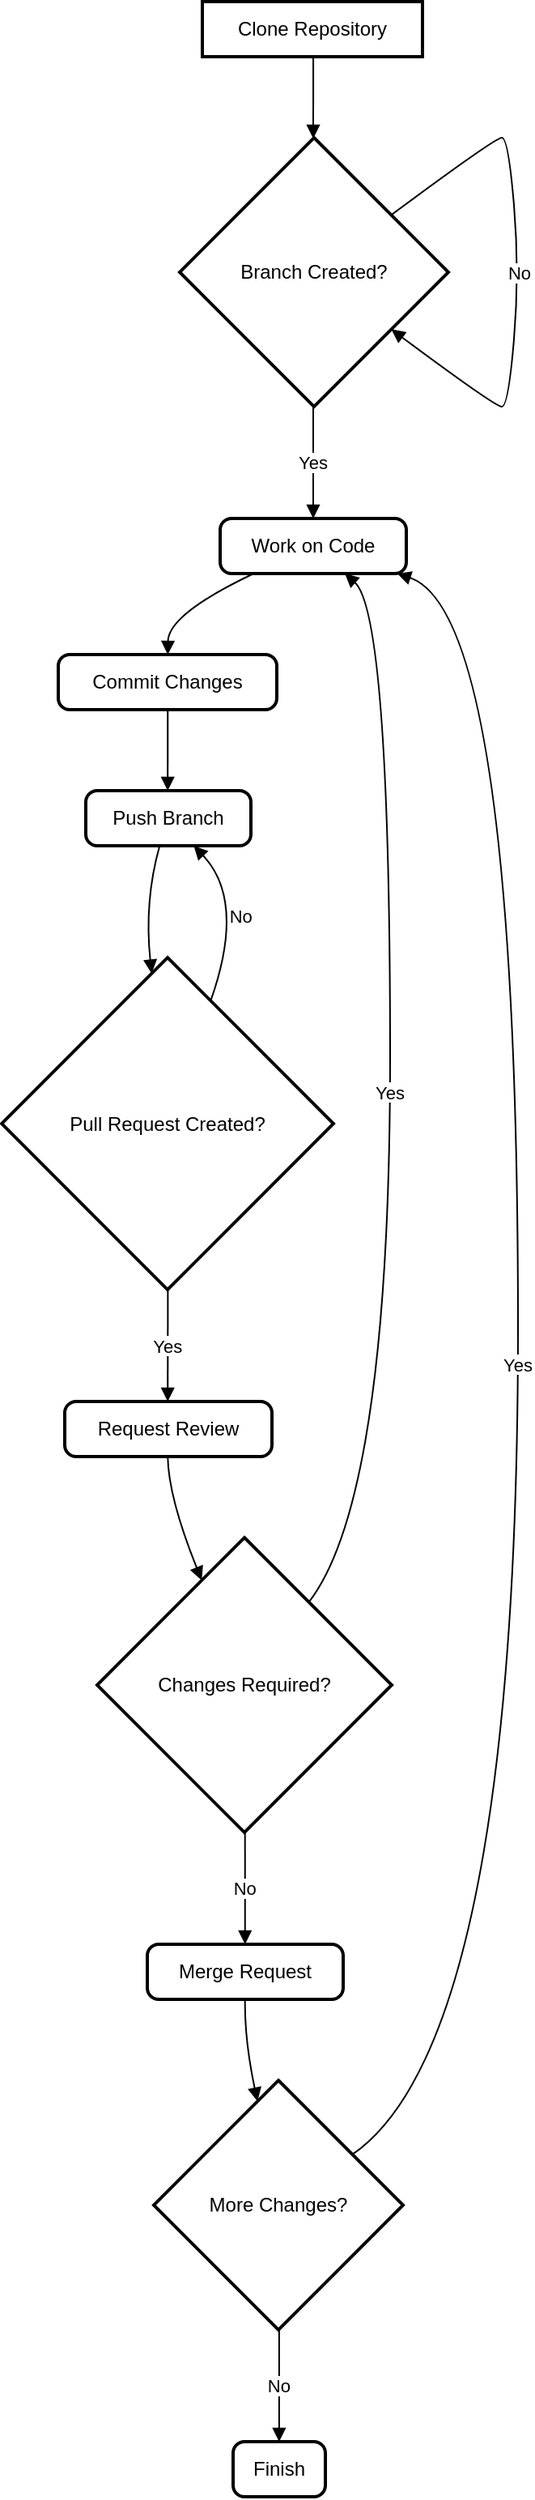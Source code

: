 <mxfile version="24.2.2" type="github">
  <diagram name="Page-1" id="XDxHaK04zkPo1HLaw9E5">
    <mxGraphModel dx="1886" dy="806" grid="1" gridSize="10" guides="1" tooltips="1" connect="1" arrows="1" fold="1" page="1" pageScale="1" pageWidth="827" pageHeight="1169" math="0" shadow="0">
      <root>
        <mxCell id="0" />
        <mxCell id="1" parent="0" />
        <mxCell id="nBS9fJ__BQ_B1VIMYPT3-306" value="Clone Repository" style="whiteSpace=wrap;strokeWidth=2;" vertex="1" parent="1">
          <mxGeometry x="144" y="20" width="136" height="34" as="geometry" />
        </mxCell>
        <mxCell id="nBS9fJ__BQ_B1VIMYPT3-307" value="Branch Created?" style="rhombus;strokeWidth=2;whiteSpace=wrap;" vertex="1" parent="1">
          <mxGeometry x="130" y="104" width="166" height="166" as="geometry" />
        </mxCell>
        <mxCell id="nBS9fJ__BQ_B1VIMYPT3-308" value="Work on Code" style="rounded=1;absoluteArcSize=1;arcSize=14;whiteSpace=wrap;strokeWidth=2;" vertex="1" parent="1">
          <mxGeometry x="155" y="339" width="115" height="34" as="geometry" />
        </mxCell>
        <mxCell id="nBS9fJ__BQ_B1VIMYPT3-309" value="Commit Changes" style="rounded=1;absoluteArcSize=1;arcSize=14;whiteSpace=wrap;strokeWidth=2;" vertex="1" parent="1">
          <mxGeometry x="55" y="423" width="135" height="34" as="geometry" />
        </mxCell>
        <mxCell id="nBS9fJ__BQ_B1VIMYPT3-310" value="Push Branch" style="rounded=1;absoluteArcSize=1;arcSize=14;whiteSpace=wrap;strokeWidth=2;" vertex="1" parent="1">
          <mxGeometry x="72" y="507" width="102" height="34" as="geometry" />
        </mxCell>
        <mxCell id="nBS9fJ__BQ_B1VIMYPT3-311" value="Pull Request Created?" style="rhombus;strokeWidth=2;whiteSpace=wrap;" vertex="1" parent="1">
          <mxGeometry x="20" y="610" width="205" height="205" as="geometry" />
        </mxCell>
        <mxCell id="nBS9fJ__BQ_B1VIMYPT3-312" value="Request Review" style="rounded=1;absoluteArcSize=1;arcSize=14;whiteSpace=wrap;strokeWidth=2;" vertex="1" parent="1">
          <mxGeometry x="59" y="884" width="128" height="34" as="geometry" />
        </mxCell>
        <mxCell id="nBS9fJ__BQ_B1VIMYPT3-313" value="Changes Required?" style="rhombus;strokeWidth=2;whiteSpace=wrap;" vertex="1" parent="1">
          <mxGeometry x="79" y="968" width="182" height="182" as="geometry" />
        </mxCell>
        <mxCell id="nBS9fJ__BQ_B1VIMYPT3-314" value="Merge Request" style="rounded=1;absoluteArcSize=1;arcSize=14;whiteSpace=wrap;strokeWidth=2;" vertex="1" parent="1">
          <mxGeometry x="110" y="1219" width="121" height="34" as="geometry" />
        </mxCell>
        <mxCell id="nBS9fJ__BQ_B1VIMYPT3-315" value="More Changes?" style="rhombus;strokeWidth=2;whiteSpace=wrap;" vertex="1" parent="1">
          <mxGeometry x="114" y="1303" width="154" height="154" as="geometry" />
        </mxCell>
        <mxCell id="nBS9fJ__BQ_B1VIMYPT3-316" value="Finish" style="rounded=1;absoluteArcSize=1;arcSize=14;whiteSpace=wrap;strokeWidth=2;" vertex="1" parent="1">
          <mxGeometry x="163" y="1526" width="57" height="34" as="geometry" />
        </mxCell>
        <mxCell id="nBS9fJ__BQ_B1VIMYPT3-317" value="" style="curved=1;startArrow=none;endArrow=block;exitX=0.504;exitY=1;entryX=0.497;entryY=0;rounded=0;" edge="1" parent="1" source="nBS9fJ__BQ_B1VIMYPT3-306" target="nBS9fJ__BQ_B1VIMYPT3-307">
          <mxGeometry relative="1" as="geometry">
            <Array as="points" />
          </mxGeometry>
        </mxCell>
        <mxCell id="nBS9fJ__BQ_B1VIMYPT3-318" value="Yes" style="curved=1;startArrow=none;endArrow=block;exitX=0.497;exitY=0.999;entryX=0.5;entryY=-0.006;rounded=0;" edge="1" parent="1" source="nBS9fJ__BQ_B1VIMYPT3-307" target="nBS9fJ__BQ_B1VIMYPT3-308">
          <mxGeometry relative="1" as="geometry">
            <Array as="points" />
          </mxGeometry>
        </mxCell>
        <mxCell id="nBS9fJ__BQ_B1VIMYPT3-319" value="No" style="curved=1;startArrow=none;endArrow=block;exitX=0.997;exitY=0.132;entryX=0.997;entryY=0.867;rounded=0;" edge="1" parent="1" source="nBS9fJ__BQ_B1VIMYPT3-307" target="nBS9fJ__BQ_B1VIMYPT3-307">
          <mxGeometry relative="1" as="geometry">
            <Array as="points">
              <mxPoint x="325" y="104" />
              <mxPoint x="333" y="104" />
              <mxPoint x="340" y="187" />
              <mxPoint x="333" y="270" />
              <mxPoint x="325" y="270" />
            </Array>
          </mxGeometry>
        </mxCell>
        <mxCell id="nBS9fJ__BQ_B1VIMYPT3-320" value="" style="curved=1;startArrow=none;endArrow=block;exitX=0.184;exitY=0.994;entryX=0.501;entryY=-0.006;rounded=0;" edge="1" parent="1" source="nBS9fJ__BQ_B1VIMYPT3-308" target="nBS9fJ__BQ_B1VIMYPT3-309">
          <mxGeometry relative="1" as="geometry">
            <Array as="points">
              <mxPoint x="123" y="398" />
            </Array>
          </mxGeometry>
        </mxCell>
        <mxCell id="nBS9fJ__BQ_B1VIMYPT3-321" value="" style="curved=1;startArrow=none;endArrow=block;exitX=0.501;exitY=0.994;entryX=0.496;entryY=-0.006;rounded=0;" edge="1" parent="1" source="nBS9fJ__BQ_B1VIMYPT3-309" target="nBS9fJ__BQ_B1VIMYPT3-310">
          <mxGeometry relative="1" as="geometry">
            <Array as="points" />
          </mxGeometry>
        </mxCell>
        <mxCell id="nBS9fJ__BQ_B1VIMYPT3-322" value="" style="curved=1;startArrow=none;endArrow=block;exitX=0.448;exitY=0.994;entryX=0.447;entryY=-0.001;rounded=0;" edge="1" parent="1" source="nBS9fJ__BQ_B1VIMYPT3-310" target="nBS9fJ__BQ_B1VIMYPT3-311">
          <mxGeometry relative="1" as="geometry">
            <Array as="points">
              <mxPoint x="108" y="575" />
            </Array>
          </mxGeometry>
        </mxCell>
        <mxCell id="nBS9fJ__BQ_B1VIMYPT3-323" value="Yes" style="curved=1;startArrow=none;endArrow=block;exitX=0.501;exitY=1.0;entryX=0.497;entryY=0.002;rounded=0;" edge="1" parent="1" source="nBS9fJ__BQ_B1VIMYPT3-311" target="nBS9fJ__BQ_B1VIMYPT3-312">
          <mxGeometry relative="1" as="geometry">
            <Array as="points" />
          </mxGeometry>
        </mxCell>
        <mxCell id="nBS9fJ__BQ_B1VIMYPT3-324" value="No" style="curved=1;startArrow=none;endArrow=block;exitX=0.676;exitY=-0.001;entryX=0.652;entryY=0.994;rounded=0;" edge="1" parent="1" source="nBS9fJ__BQ_B1VIMYPT3-311" target="nBS9fJ__BQ_B1VIMYPT3-310">
          <mxGeometry relative="1" as="geometry">
            <Array as="points">
              <mxPoint x="171" y="575" />
            </Array>
          </mxGeometry>
        </mxCell>
        <mxCell id="nBS9fJ__BQ_B1VIMYPT3-325" value="" style="curved=1;startArrow=none;endArrow=block;exitX=0.497;exitY=1.002;entryX=0.296;entryY=0.0;rounded=0;" edge="1" parent="1" source="nBS9fJ__BQ_B1VIMYPT3-312" target="nBS9fJ__BQ_B1VIMYPT3-313">
          <mxGeometry relative="1" as="geometry">
            <Array as="points">
              <mxPoint x="123" y="943" />
            </Array>
          </mxGeometry>
        </mxCell>
        <mxCell id="nBS9fJ__BQ_B1VIMYPT3-326" value="No" style="curved=1;startArrow=none;endArrow=block;exitX=0.502;exitY=1.0;entryX=0.499;entryY=0.001;rounded=0;" edge="1" parent="1" source="nBS9fJ__BQ_B1VIMYPT3-313" target="nBS9fJ__BQ_B1VIMYPT3-314">
          <mxGeometry relative="1" as="geometry">
            <Array as="points" />
          </mxGeometry>
        </mxCell>
        <mxCell id="nBS9fJ__BQ_B1VIMYPT3-327" value="Yes" style="curved=1;startArrow=none;endArrow=block;exitX=0.889;exitY=0.0;entryX=0.668;entryY=0.994;rounded=0;" edge="1" parent="1" source="nBS9fJ__BQ_B1VIMYPT3-313" target="nBS9fJ__BQ_B1VIMYPT3-308">
          <mxGeometry relative="1" as="geometry">
            <Array as="points">
              <mxPoint x="260" y="943" />
              <mxPoint x="260" y="398" />
            </Array>
          </mxGeometry>
        </mxCell>
        <mxCell id="nBS9fJ__BQ_B1VIMYPT3-328" value="" style="curved=1;startArrow=none;endArrow=block;exitX=0.499;exitY=1.001;entryX=0.399;entryY=0.0;rounded=0;" edge="1" parent="1" source="nBS9fJ__BQ_B1VIMYPT3-314" target="nBS9fJ__BQ_B1VIMYPT3-315">
          <mxGeometry relative="1" as="geometry">
            <Array as="points">
              <mxPoint x="170" y="1278" />
            </Array>
          </mxGeometry>
        </mxCell>
        <mxCell id="nBS9fJ__BQ_B1VIMYPT3-329" value="Yes" style="curved=1;startArrow=none;endArrow=block;exitX=1.004;exitY=0.155;entryX=0.946;entryY=0.994;rounded=0;" edge="1" parent="1" source="nBS9fJ__BQ_B1VIMYPT3-315" target="nBS9fJ__BQ_B1VIMYPT3-308">
          <mxGeometry relative="1" as="geometry">
            <Array as="points">
              <mxPoint x="339" y="1278" />
              <mxPoint x="339" y="398" />
            </Array>
          </mxGeometry>
        </mxCell>
        <mxCell id="nBS9fJ__BQ_B1VIMYPT3-330" value="No" style="curved=1;startArrow=none;endArrow=block;exitX=0.503;exitY=1.003;entryX=0.499;entryY=0.013;rounded=0;" edge="1" parent="1" source="nBS9fJ__BQ_B1VIMYPT3-315" target="nBS9fJ__BQ_B1VIMYPT3-316">
          <mxGeometry relative="1" as="geometry">
            <Array as="points" />
          </mxGeometry>
        </mxCell>
      </root>
    </mxGraphModel>
  </diagram>
</mxfile>
